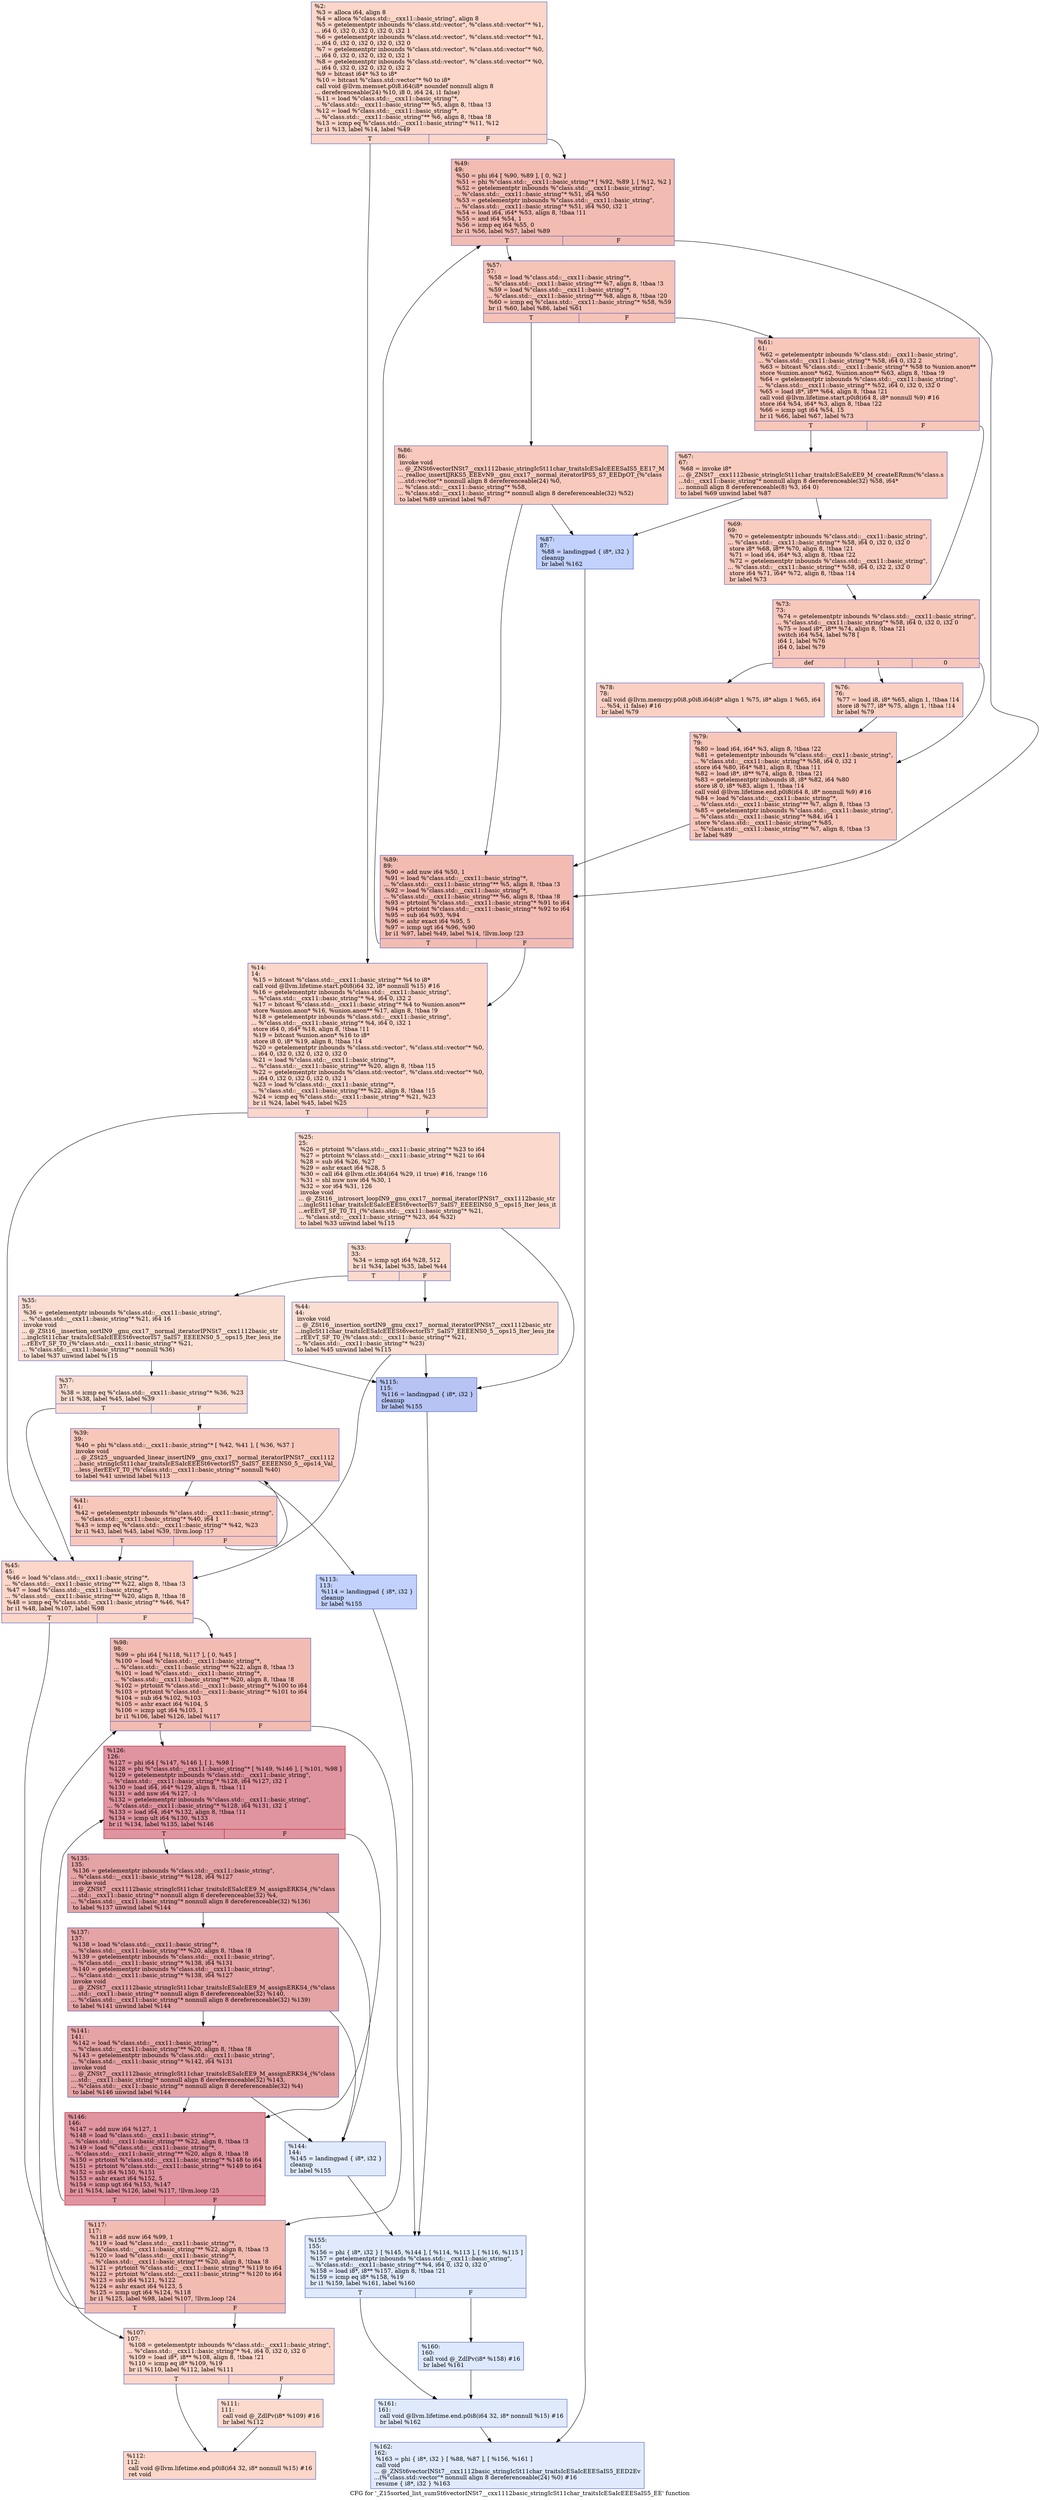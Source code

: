 digraph "CFG for '_Z15sorted_list_sumSt6vectorINSt7__cxx1112basic_stringIcSt11char_traitsIcESaIcEEESaIS5_EE' function" {
	label="CFG for '_Z15sorted_list_sumSt6vectorINSt7__cxx1112basic_stringIcSt11char_traitsIcESaIcEEESaIS5_EE' function";

	Node0x55ca99475120 [shape=record,color="#3d50c3ff", style=filled, fillcolor="#f6a38570",label="{%2:\l  %3 = alloca i64, align 8\l  %4 = alloca %\"class.std::__cxx11::basic_string\", align 8\l  %5 = getelementptr inbounds %\"class.std::vector\", %\"class.std::vector\"* %1,\l... i64 0, i32 0, i32 0, i32 0, i32 1\l  %6 = getelementptr inbounds %\"class.std::vector\", %\"class.std::vector\"* %1,\l... i64 0, i32 0, i32 0, i32 0, i32 0\l  %7 = getelementptr inbounds %\"class.std::vector\", %\"class.std::vector\"* %0,\l... i64 0, i32 0, i32 0, i32 0, i32 1\l  %8 = getelementptr inbounds %\"class.std::vector\", %\"class.std::vector\"* %0,\l... i64 0, i32 0, i32 0, i32 0, i32 2\l  %9 = bitcast i64* %3 to i8*\l  %10 = bitcast %\"class.std::vector\"* %0 to i8*\l  call void @llvm.memset.p0i8.i64(i8* noundef nonnull align 8\l... dereferenceable(24) %10, i8 0, i64 24, i1 false)\l  %11 = load %\"class.std::__cxx11::basic_string\"*,\l... %\"class.std::__cxx11::basic_string\"** %5, align 8, !tbaa !3\l  %12 = load %\"class.std::__cxx11::basic_string\"*,\l... %\"class.std::__cxx11::basic_string\"** %6, align 8, !tbaa !8\l  %13 = icmp eq %\"class.std::__cxx11::basic_string\"* %11, %12\l  br i1 %13, label %14, label %49\l|{<s0>T|<s1>F}}"];
	Node0x55ca99475120:s0 -> Node0x55ca99476fd0;
	Node0x55ca99475120:s1 -> Node0x55ca99477060;
	Node0x55ca99476fd0 [shape=record,color="#3d50c3ff", style=filled, fillcolor="#f6a38570",label="{%14:\l14:                                               \l  %15 = bitcast %\"class.std::__cxx11::basic_string\"* %4 to i8*\l  call void @llvm.lifetime.start.p0i8(i64 32, i8* nonnull %15) #16\l  %16 = getelementptr inbounds %\"class.std::__cxx11::basic_string\",\l... %\"class.std::__cxx11::basic_string\"* %4, i64 0, i32 2\l  %17 = bitcast %\"class.std::__cxx11::basic_string\"* %4 to %union.anon**\l  store %union.anon* %16, %union.anon** %17, align 8, !tbaa !9\l  %18 = getelementptr inbounds %\"class.std::__cxx11::basic_string\",\l... %\"class.std::__cxx11::basic_string\"* %4, i64 0, i32 1\l  store i64 0, i64* %18, align 8, !tbaa !11\l  %19 = bitcast %union.anon* %16 to i8*\l  store i8 0, i8* %19, align 8, !tbaa !14\l  %20 = getelementptr inbounds %\"class.std::vector\", %\"class.std::vector\"* %0,\l... i64 0, i32 0, i32 0, i32 0, i32 0\l  %21 = load %\"class.std::__cxx11::basic_string\"*,\l... %\"class.std::__cxx11::basic_string\"** %20, align 8, !tbaa !15\l  %22 = getelementptr inbounds %\"class.std::vector\", %\"class.std::vector\"* %0,\l... i64 0, i32 0, i32 0, i32 0, i32 1\l  %23 = load %\"class.std::__cxx11::basic_string\"*,\l... %\"class.std::__cxx11::basic_string\"** %22, align 8, !tbaa !15\l  %24 = icmp eq %\"class.std::__cxx11::basic_string\"* %21, %23\l  br i1 %24, label %45, label %25\l|{<s0>T|<s1>F}}"];
	Node0x55ca99476fd0:s0 -> Node0x55ca99478510;
	Node0x55ca99476fd0:s1 -> Node0x55ca994785a0;
	Node0x55ca994785a0 [shape=record,color="#3d50c3ff", style=filled, fillcolor="#f7ac8e70",label="{%25:\l25:                                               \l  %26 = ptrtoint %\"class.std::__cxx11::basic_string\"* %23 to i64\l  %27 = ptrtoint %\"class.std::__cxx11::basic_string\"* %21 to i64\l  %28 = sub i64 %26, %27\l  %29 = ashr exact i64 %28, 5\l  %30 = call i64 @llvm.ctlz.i64(i64 %29, i1 true) #16, !range !16\l  %31 = shl nuw nsw i64 %30, 1\l  %32 = xor i64 %31, 126\l  invoke void\l... @_ZSt16__introsort_loopIN9__gnu_cxx17__normal_iteratorIPNSt7__cxx1112basic_str\l...ingIcSt11char_traitsIcESaIcEEESt6vectorIS7_SaIS7_EEEElNS0_5__ops15_Iter_less_it\l...erEEvT_SF_T0_T1_(%\"class.std::__cxx11::basic_string\"* %21,\l... %\"class.std::__cxx11::basic_string\"* %23, i64 %32)\l          to label %33 unwind label %115\l}"];
	Node0x55ca994785a0 -> Node0x55ca994790b0;
	Node0x55ca994785a0 -> Node0x55ca99479140;
	Node0x55ca994790b0 [shape=record,color="#3d50c3ff", style=filled, fillcolor="#f7ac8e70",label="{%33:\l33:                                               \l  %34 = icmp sgt i64 %28, 512\l  br i1 %34, label %35, label %44\l|{<s0>T|<s1>F}}"];
	Node0x55ca994790b0:s0 -> Node0x55ca99479600;
	Node0x55ca994790b0:s1 -> Node0x55ca99479650;
	Node0x55ca99479600 [shape=record,color="#3d50c3ff", style=filled, fillcolor="#f7b59970",label="{%35:\l35:                                               \l  %36 = getelementptr inbounds %\"class.std::__cxx11::basic_string\",\l... %\"class.std::__cxx11::basic_string\"* %21, i64 16\l  invoke void\l... @_ZSt16__insertion_sortIN9__gnu_cxx17__normal_iteratorIPNSt7__cxx1112basic_str\l...ingIcSt11char_traitsIcESaIcEEESt6vectorIS7_SaIS7_EEEENS0_5__ops15_Iter_less_ite\l...rEEvT_SF_T0_(%\"class.std::__cxx11::basic_string\"* %21,\l... %\"class.std::__cxx11::basic_string\"* nonnull %36)\l          to label %37 unwind label %115\l}"];
	Node0x55ca99479600 -> Node0x55ca994797c0;
	Node0x55ca99479600 -> Node0x55ca99479140;
	Node0x55ca994797c0 [shape=record,color="#3d50c3ff", style=filled, fillcolor="#f7b59970",label="{%37:\l37:                                               \l  %38 = icmp eq %\"class.std::__cxx11::basic_string\"* %36, %23\l  br i1 %38, label %45, label %39\l|{<s0>T|<s1>F}}"];
	Node0x55ca994797c0:s0 -> Node0x55ca99478510;
	Node0x55ca994797c0:s1 -> Node0x55ca99479bd0;
	Node0x55ca99479bd0 [shape=record,color="#3d50c3ff", style=filled, fillcolor="#ec7f6370",label="{%39:\l39:                                               \l  %40 = phi %\"class.std::__cxx11::basic_string\"* [ %42, %41 ], [ %36, %37 ]\l  invoke void\l... @_ZSt25__unguarded_linear_insertIN9__gnu_cxx17__normal_iteratorIPNSt7__cxx1112\l...basic_stringIcSt11char_traitsIcESaIcEEESt6vectorIS7_SaIS7_EEEENS0_5__ops14_Val_\l...less_iterEEvT_T0_(%\"class.std::__cxx11::basic_string\"* nonnull %40)\l          to label %41 unwind label %113\l}"];
	Node0x55ca99479bd0 -> Node0x55ca99479d00;
	Node0x55ca99479bd0 -> Node0x55ca99479e40;
	Node0x55ca99479d00 [shape=record,color="#3d50c3ff", style=filled, fillcolor="#ec7f6370",label="{%41:\l41:                                               \l  %42 = getelementptr inbounds %\"class.std::__cxx11::basic_string\",\l... %\"class.std::__cxx11::basic_string\"* %40, i64 1\l  %43 = icmp eq %\"class.std::__cxx11::basic_string\"* %42, %23\l  br i1 %43, label %45, label %39, !llvm.loop !17\l|{<s0>T|<s1>F}}"];
	Node0x55ca99479d00:s0 -> Node0x55ca99478510;
	Node0x55ca99479d00:s1 -> Node0x55ca99479bd0;
	Node0x55ca99479650 [shape=record,color="#3d50c3ff", style=filled, fillcolor="#f7b59970",label="{%44:\l44:                                               \l  invoke void\l... @_ZSt16__insertion_sortIN9__gnu_cxx17__normal_iteratorIPNSt7__cxx1112basic_str\l...ingIcSt11char_traitsIcESaIcEEESt6vectorIS7_SaIS7_EEEENS0_5__ops15_Iter_less_ite\l...rEEvT_SF_T0_(%\"class.std::__cxx11::basic_string\"* %21,\l... %\"class.std::__cxx11::basic_string\"* %23)\l          to label %45 unwind label %115\l}"];
	Node0x55ca99479650 -> Node0x55ca99478510;
	Node0x55ca99479650 -> Node0x55ca99479140;
	Node0x55ca99478510 [shape=record,color="#3d50c3ff", style=filled, fillcolor="#f6a38570",label="{%45:\l45:                                               \l  %46 = load %\"class.std::__cxx11::basic_string\"*,\l... %\"class.std::__cxx11::basic_string\"** %22, align 8, !tbaa !3\l  %47 = load %\"class.std::__cxx11::basic_string\"*,\l... %\"class.std::__cxx11::basic_string\"** %20, align 8, !tbaa !8\l  %48 = icmp eq %\"class.std::__cxx11::basic_string\"* %46, %47\l  br i1 %48, label %107, label %98\l|{<s0>T|<s1>F}}"];
	Node0x55ca99478510:s0 -> Node0x55ca9947b320;
	Node0x55ca99478510:s1 -> Node0x55ca9947b370;
	Node0x55ca99477060 [shape=record,color="#3d50c3ff", style=filled, fillcolor="#e1675170",label="{%49:\l49:                                               \l  %50 = phi i64 [ %90, %89 ], [ 0, %2 ]\l  %51 = phi %\"class.std::__cxx11::basic_string\"* [ %92, %89 ], [ %12, %2 ]\l  %52 = getelementptr inbounds %\"class.std::__cxx11::basic_string\",\l... %\"class.std::__cxx11::basic_string\"* %51, i64 %50\l  %53 = getelementptr inbounds %\"class.std::__cxx11::basic_string\",\l... %\"class.std::__cxx11::basic_string\"* %51, i64 %50, i32 1\l  %54 = load i64, i64* %53, align 8, !tbaa !11\l  %55 = and i64 %54, 1\l  %56 = icmp eq i64 %55, 0\l  br i1 %56, label %57, label %89\l|{<s0>T|<s1>F}}"];
	Node0x55ca99477060:s0 -> Node0x55ca9947bf10;
	Node0x55ca99477060:s1 -> Node0x55ca9947b470;
	Node0x55ca9947bf10 [shape=record,color="#3d50c3ff", style=filled, fillcolor="#e8765c70",label="{%57:\l57:                                               \l  %58 = load %\"class.std::__cxx11::basic_string\"*,\l... %\"class.std::__cxx11::basic_string\"** %7, align 8, !tbaa !3\l  %59 = load %\"class.std::__cxx11::basic_string\"*,\l... %\"class.std::__cxx11::basic_string\"** %8, align 8, !tbaa !20\l  %60 = icmp eq %\"class.std::__cxx11::basic_string\"* %58, %59\l  br i1 %60, label %86, label %61\l|{<s0>T|<s1>F}}"];
	Node0x55ca9947bf10:s0 -> Node0x55ca9947c280;
	Node0x55ca9947bf10:s1 -> Node0x55ca9947c310;
	Node0x55ca9947c310 [shape=record,color="#3d50c3ff", style=filled, fillcolor="#ec7f6370",label="{%61:\l61:                                               \l  %62 = getelementptr inbounds %\"class.std::__cxx11::basic_string\",\l... %\"class.std::__cxx11::basic_string\"* %58, i64 0, i32 2\l  %63 = bitcast %\"class.std::__cxx11::basic_string\"* %58 to %union.anon**\l  store %union.anon* %62, %union.anon** %63, align 8, !tbaa !9\l  %64 = getelementptr inbounds %\"class.std::__cxx11::basic_string\",\l... %\"class.std::__cxx11::basic_string\"* %52, i64 0, i32 0, i32 0\l  %65 = load i8*, i8** %64, align 8, !tbaa !21\l  call void @llvm.lifetime.start.p0i8(i64 8, i8* nonnull %9) #16\l  store i64 %54, i64* %3, align 8, !tbaa !22\l  %66 = icmp ugt i64 %54, 15\l  br i1 %66, label %67, label %73\l|{<s0>T|<s1>F}}"];
	Node0x55ca9947c310:s0 -> Node0x55ca9947d4c0;
	Node0x55ca9947c310:s1 -> Node0x55ca9947d550;
	Node0x55ca9947d4c0 [shape=record,color="#3d50c3ff", style=filled, fillcolor="#f08b6e70",label="{%67:\l67:                                               \l  %68 = invoke i8*\l... @_ZNSt7__cxx1112basic_stringIcSt11char_traitsIcESaIcEE9_M_createERmm(%\"class.s\l...td::__cxx11::basic_string\"* nonnull align 8 dereferenceable(32) %58, i64*\l... nonnull align 8 dereferenceable(8) %3, i64 0)\l          to label %69 unwind label %87\l}"];
	Node0x55ca9947d4c0 -> Node0x55ca9947d780;
	Node0x55ca9947d4c0 -> Node0x55ca9947d7d0;
	Node0x55ca9947d780 [shape=record,color="#3d50c3ff", style=filled, fillcolor="#f08b6e70",label="{%69:\l69:                                               \l  %70 = getelementptr inbounds %\"class.std::__cxx11::basic_string\",\l... %\"class.std::__cxx11::basic_string\"* %58, i64 0, i32 0, i32 0\l  store i8* %68, i8** %70, align 8, !tbaa !21\l  %71 = load i64, i64* %3, align 8, !tbaa !22\l  %72 = getelementptr inbounds %\"class.std::__cxx11::basic_string\",\l... %\"class.std::__cxx11::basic_string\"* %58, i64 0, i32 2, i32 0\l  store i64 %71, i64* %72, align 8, !tbaa !14\l  br label %73\l}"];
	Node0x55ca9947d780 -> Node0x55ca9947d550;
	Node0x55ca9947d550 [shape=record,color="#3d50c3ff", style=filled, fillcolor="#ec7f6370",label="{%73:\l73:                                               \l  %74 = getelementptr inbounds %\"class.std::__cxx11::basic_string\",\l... %\"class.std::__cxx11::basic_string\"* %58, i64 0, i32 0, i32 0\l  %75 = load i8*, i8** %74, align 8, !tbaa !21\l  switch i64 %54, label %78 [\l    i64 1, label %76\l    i64 0, label %79\l  ]\l|{<s0>def|<s1>1|<s2>0}}"];
	Node0x55ca9947d550:s0 -> Node0x55ca9947d690;
	Node0x55ca9947d550:s1 -> Node0x55ca9947f270;
	Node0x55ca9947d550:s2 -> Node0x55ca9947f2c0;
	Node0x55ca9947f270 [shape=record,color="#3d50c3ff", style=filled, fillcolor="#f3947570",label="{%76:\l76:                                               \l  %77 = load i8, i8* %65, align 1, !tbaa !14\l  store i8 %77, i8* %75, align 1, !tbaa !14\l  br label %79\l}"];
	Node0x55ca9947f270 -> Node0x55ca9947f2c0;
	Node0x55ca9947d690 [shape=record,color="#3d50c3ff", style=filled, fillcolor="#f3947570",label="{%78:\l78:                                               \l  call void @llvm.memcpy.p0i8.p0i8.i64(i8* align 1 %75, i8* align 1 %65, i64\l... %54, i1 false) #16\l  br label %79\l}"];
	Node0x55ca9947d690 -> Node0x55ca9947f2c0;
	Node0x55ca9947f2c0 [shape=record,color="#3d50c3ff", style=filled, fillcolor="#ec7f6370",label="{%79:\l79:                                               \l  %80 = load i64, i64* %3, align 8, !tbaa !22\l  %81 = getelementptr inbounds %\"class.std::__cxx11::basic_string\",\l... %\"class.std::__cxx11::basic_string\"* %58, i64 0, i32 1\l  store i64 %80, i64* %81, align 8, !tbaa !11\l  %82 = load i8*, i8** %74, align 8, !tbaa !21\l  %83 = getelementptr inbounds i8, i8* %82, i64 %80\l  store i8 0, i8* %83, align 1, !tbaa !14\l  call void @llvm.lifetime.end.p0i8(i64 8, i8* nonnull %9) #16\l  %84 = load %\"class.std::__cxx11::basic_string\"*,\l... %\"class.std::__cxx11::basic_string\"** %7, align 8, !tbaa !3\l  %85 = getelementptr inbounds %\"class.std::__cxx11::basic_string\",\l... %\"class.std::__cxx11::basic_string\"* %84, i64 1\l  store %\"class.std::__cxx11::basic_string\"* %85,\l... %\"class.std::__cxx11::basic_string\"** %7, align 8, !tbaa !3\l  br label %89\l}"];
	Node0x55ca9947f2c0 -> Node0x55ca9947b470;
	Node0x55ca9947c280 [shape=record,color="#3d50c3ff", style=filled, fillcolor="#ef886b70",label="{%86:\l86:                                               \l  invoke void\l... @_ZNSt6vectorINSt7__cxx1112basic_stringIcSt11char_traitsIcESaIcEEESaIS5_EE17_M\l..._realloc_insertIJRKS5_EEEvN9__gnu_cxx17__normal_iteratorIPS5_S7_EEDpOT_(%\"class\l....std::vector\"* nonnull align 8 dereferenceable(24) %0,\l... %\"class.std::__cxx11::basic_string\"* %58,\l... %\"class.std::__cxx11::basic_string\"* nonnull align 8 dereferenceable(32) %52)\l          to label %89 unwind label %87\l}"];
	Node0x55ca9947c280 -> Node0x55ca9947b470;
	Node0x55ca9947c280 -> Node0x55ca9947d7d0;
	Node0x55ca9947d7d0 [shape=record,color="#3d50c3ff", style=filled, fillcolor="#7396f570",label="{%87:\l87:                                               \l  %88 = landingpad \{ i8*, i32 \}\l          cleanup\l  br label %162\l}"];
	Node0x55ca9947d7d0 -> Node0x55ca99480560;
	Node0x55ca9947b470 [shape=record,color="#3d50c3ff", style=filled, fillcolor="#e1675170",label="{%89:\l89:                                               \l  %90 = add nuw i64 %50, 1\l  %91 = load %\"class.std::__cxx11::basic_string\"*,\l... %\"class.std::__cxx11::basic_string\"** %5, align 8, !tbaa !3\l  %92 = load %\"class.std::__cxx11::basic_string\"*,\l... %\"class.std::__cxx11::basic_string\"** %6, align 8, !tbaa !8\l  %93 = ptrtoint %\"class.std::__cxx11::basic_string\"* %91 to i64\l  %94 = ptrtoint %\"class.std::__cxx11::basic_string\"* %92 to i64\l  %95 = sub i64 %93, %94\l  %96 = ashr exact i64 %95, 5\l  %97 = icmp ugt i64 %96, %90\l  br i1 %97, label %49, label %14, !llvm.loop !23\l|{<s0>T|<s1>F}}"];
	Node0x55ca9947b470:s0 -> Node0x55ca99477060;
	Node0x55ca9947b470:s1 -> Node0x55ca99476fd0;
	Node0x55ca9947b370 [shape=record,color="#3d50c3ff", style=filled, fillcolor="#e1675170",label="{%98:\l98:                                               \l  %99 = phi i64 [ %118, %117 ], [ 0, %45 ]\l  %100 = load %\"class.std::__cxx11::basic_string\"*,\l... %\"class.std::__cxx11::basic_string\"** %22, align 8, !tbaa !3\l  %101 = load %\"class.std::__cxx11::basic_string\"*,\l... %\"class.std::__cxx11::basic_string\"** %20, align 8, !tbaa !8\l  %102 = ptrtoint %\"class.std::__cxx11::basic_string\"* %100 to i64\l  %103 = ptrtoint %\"class.std::__cxx11::basic_string\"* %101 to i64\l  %104 = sub i64 %102, %103\l  %105 = ashr exact i64 %104, 5\l  %106 = icmp ugt i64 %105, 1\l  br i1 %106, label %126, label %117\l|{<s0>T|<s1>F}}"];
	Node0x55ca9947b370:s0 -> Node0x55ca99480fc0;
	Node0x55ca9947b370:s1 -> Node0x55ca99480b50;
	Node0x55ca9947b320 [shape=record,color="#3d50c3ff", style=filled, fillcolor="#f6a38570",label="{%107:\l107:                                              \l  %108 = getelementptr inbounds %\"class.std::__cxx11::basic_string\",\l... %\"class.std::__cxx11::basic_string\"* %4, i64 0, i32 0, i32 0\l  %109 = load i8*, i8** %108, align 8, !tbaa !21\l  %110 = icmp eq i8* %109, %19\l  br i1 %110, label %112, label %111\l|{<s0>T|<s1>F}}"];
	Node0x55ca9947b320:s0 -> Node0x55ca994812a0;
	Node0x55ca9947b320:s1 -> Node0x55ca994812f0;
	Node0x55ca994812f0 [shape=record,color="#3d50c3ff", style=filled, fillcolor="#f7ac8e70",label="{%111:\l111:                                              \l  call void @_ZdlPv(i8* %109) #16\l  br label %112\l}"];
	Node0x55ca994812f0 -> Node0x55ca994812a0;
	Node0x55ca994812a0 [shape=record,color="#3d50c3ff", style=filled, fillcolor="#f6a38570",label="{%112:\l112:                                              \l  call void @llvm.lifetime.end.p0i8(i64 32, i8* nonnull %15) #16\l  ret void\l}"];
	Node0x55ca99479e40 [shape=record,color="#3d50c3ff", style=filled, fillcolor="#7396f570",label="{%113:\l113:                                              \l  %114 = landingpad \{ i8*, i32 \}\l          cleanup\l  br label %155\l}"];
	Node0x55ca99479e40 -> Node0x55ca99481830;
	Node0x55ca99479140 [shape=record,color="#3d50c3ff", style=filled, fillcolor="#5b7ae570",label="{%115:\l115:                                              \l  %116 = landingpad \{ i8*, i32 \}\l          cleanup\l  br label %155\l}"];
	Node0x55ca99479140 -> Node0x55ca99481830;
	Node0x55ca99480b50 [shape=record,color="#3d50c3ff", style=filled, fillcolor="#e1675170",label="{%117:\l117:                                              \l  %118 = add nuw i64 %99, 1\l  %119 = load %\"class.std::__cxx11::basic_string\"*,\l... %\"class.std::__cxx11::basic_string\"** %22, align 8, !tbaa !3\l  %120 = load %\"class.std::__cxx11::basic_string\"*,\l... %\"class.std::__cxx11::basic_string\"** %20, align 8, !tbaa !8\l  %121 = ptrtoint %\"class.std::__cxx11::basic_string\"* %119 to i64\l  %122 = ptrtoint %\"class.std::__cxx11::basic_string\"* %120 to i64\l  %123 = sub i64 %121, %122\l  %124 = ashr exact i64 %123, 5\l  %125 = icmp ugt i64 %124, %118\l  br i1 %125, label %98, label %107, !llvm.loop !24\l|{<s0>T|<s1>F}}"];
	Node0x55ca99480b50:s0 -> Node0x55ca9947b370;
	Node0x55ca99480b50:s1 -> Node0x55ca9947b320;
	Node0x55ca99480fc0 [shape=record,color="#b70d28ff", style=filled, fillcolor="#b70d2870",label="{%126:\l126:                                              \l  %127 = phi i64 [ %147, %146 ], [ 1, %98 ]\l  %128 = phi %\"class.std::__cxx11::basic_string\"* [ %149, %146 ], [ %101, %98 ]\l  %129 = getelementptr inbounds %\"class.std::__cxx11::basic_string\",\l... %\"class.std::__cxx11::basic_string\"* %128, i64 %127, i32 1\l  %130 = load i64, i64* %129, align 8, !tbaa !11\l  %131 = add nsw i64 %127, -1\l  %132 = getelementptr inbounds %\"class.std::__cxx11::basic_string\",\l... %\"class.std::__cxx11::basic_string\"* %128, i64 %131, i32 1\l  %133 = load i64, i64* %132, align 8, !tbaa !11\l  %134 = icmp ult i64 %130, %133\l  br i1 %134, label %135, label %146\l|{<s0>T|<s1>F}}"];
	Node0x55ca99480fc0:s0 -> Node0x55ca99482c40;
	Node0x55ca99480fc0:s1 -> Node0x55ca99481f00;
	Node0x55ca99482c40 [shape=record,color="#3d50c3ff", style=filled, fillcolor="#c32e3170",label="{%135:\l135:                                              \l  %136 = getelementptr inbounds %\"class.std::__cxx11::basic_string\",\l... %\"class.std::__cxx11::basic_string\"* %128, i64 %127\l  invoke void\l... @_ZNSt7__cxx1112basic_stringIcSt11char_traitsIcESaIcEE9_M_assignERKS4_(%\"class\l....std::__cxx11::basic_string\"* nonnull align 8 dereferenceable(32) %4,\l... %\"class.std::__cxx11::basic_string\"* nonnull align 8 dereferenceable(32) %136)\l          to label %137 unwind label %144\l}"];
	Node0x55ca99482c40 -> Node0x55ca99482e30;
	Node0x55ca99482c40 -> Node0x55ca99482e80;
	Node0x55ca99482e30 [shape=record,color="#3d50c3ff", style=filled, fillcolor="#c32e3170",label="{%137:\l137:                                              \l  %138 = load %\"class.std::__cxx11::basic_string\"*,\l... %\"class.std::__cxx11::basic_string\"** %20, align 8, !tbaa !8\l  %139 = getelementptr inbounds %\"class.std::__cxx11::basic_string\",\l... %\"class.std::__cxx11::basic_string\"* %138, i64 %131\l  %140 = getelementptr inbounds %\"class.std::__cxx11::basic_string\",\l... %\"class.std::__cxx11::basic_string\"* %138, i64 %127\l  invoke void\l... @_ZNSt7__cxx1112basic_stringIcSt11char_traitsIcESaIcEE9_M_assignERKS4_(%\"class\l....std::__cxx11::basic_string\"* nonnull align 8 dereferenceable(32) %140,\l... %\"class.std::__cxx11::basic_string\"* nonnull align 8 dereferenceable(32) %139)\l          to label %141 unwind label %144\l}"];
	Node0x55ca99482e30 -> Node0x55ca99483380;
	Node0x55ca99482e30 -> Node0x55ca99482e80;
	Node0x55ca99483380 [shape=record,color="#3d50c3ff", style=filled, fillcolor="#c32e3170",label="{%141:\l141:                                              \l  %142 = load %\"class.std::__cxx11::basic_string\"*,\l... %\"class.std::__cxx11::basic_string\"** %20, align 8, !tbaa !8\l  %143 = getelementptr inbounds %\"class.std::__cxx11::basic_string\",\l... %\"class.std::__cxx11::basic_string\"* %142, i64 %131\l  invoke void\l... @_ZNSt7__cxx1112basic_stringIcSt11char_traitsIcESaIcEE9_M_assignERKS4_(%\"class\l....std::__cxx11::basic_string\"* nonnull align 8 dereferenceable(32) %143,\l... %\"class.std::__cxx11::basic_string\"* nonnull align 8 dereferenceable(32) %4)\l          to label %146 unwind label %144\l}"];
	Node0x55ca99483380 -> Node0x55ca99481f00;
	Node0x55ca99483380 -> Node0x55ca99482e80;
	Node0x55ca99482e80 [shape=record,color="#3d50c3ff", style=filled, fillcolor="#b9d0f970",label="{%144:\l144:                                              \l  %145 = landingpad \{ i8*, i32 \}\l          cleanup\l  br label %155\l}"];
	Node0x55ca99482e80 -> Node0x55ca99481830;
	Node0x55ca99481f00 [shape=record,color="#b70d28ff", style=filled, fillcolor="#b70d2870",label="{%146:\l146:                                              \l  %147 = add nuw i64 %127, 1\l  %148 = load %\"class.std::__cxx11::basic_string\"*,\l... %\"class.std::__cxx11::basic_string\"** %22, align 8, !tbaa !3\l  %149 = load %\"class.std::__cxx11::basic_string\"*,\l... %\"class.std::__cxx11::basic_string\"** %20, align 8, !tbaa !8\l  %150 = ptrtoint %\"class.std::__cxx11::basic_string\"* %148 to i64\l  %151 = ptrtoint %\"class.std::__cxx11::basic_string\"* %149 to i64\l  %152 = sub i64 %150, %151\l  %153 = ashr exact i64 %152, 5\l  %154 = icmp ugt i64 %153, %147\l  br i1 %154, label %126, label %117, !llvm.loop !25\l|{<s0>T|<s1>F}}"];
	Node0x55ca99481f00:s0 -> Node0x55ca99480fc0;
	Node0x55ca99481f00:s1 -> Node0x55ca99480b50;
	Node0x55ca99481830 [shape=record,color="#3d50c3ff", style=filled, fillcolor="#b9d0f970",label="{%155:\l155:                                              \l  %156 = phi \{ i8*, i32 \} [ %145, %144 ], [ %114, %113 ], [ %116, %115 ]\l  %157 = getelementptr inbounds %\"class.std::__cxx11::basic_string\",\l... %\"class.std::__cxx11::basic_string\"* %4, i64 0, i32 0, i32 0\l  %158 = load i8*, i8** %157, align 8, !tbaa !21\l  %159 = icmp eq i8* %158, %19\l  br i1 %159, label %161, label %160\l|{<s0>T|<s1>F}}"];
	Node0x55ca99481830:s0 -> Node0x55ca99483fd0;
	Node0x55ca99481830:s1 -> Node0x55ca99484020;
	Node0x55ca99484020 [shape=record,color="#3d50c3ff", style=filled, fillcolor="#b2ccfb70",label="{%160:\l160:                                              \l  call void @_ZdlPv(i8* %158) #16\l  br label %161\l}"];
	Node0x55ca99484020 -> Node0x55ca99483fd0;
	Node0x55ca99483fd0 [shape=record,color="#3d50c3ff", style=filled, fillcolor="#b9d0f970",label="{%161:\l161:                                              \l  call void @llvm.lifetime.end.p0i8(i64 32, i8* nonnull %15) #16\l  br label %162\l}"];
	Node0x55ca99483fd0 -> Node0x55ca99480560;
	Node0x55ca99480560 [shape=record,color="#3d50c3ff", style=filled, fillcolor="#b9d0f970",label="{%162:\l162:                                              \l  %163 = phi \{ i8*, i32 \} [ %88, %87 ], [ %156, %161 ]\l  call void\l... @_ZNSt6vectorINSt7__cxx1112basic_stringIcSt11char_traitsIcESaIcEEESaIS5_EED2Ev\l...(%\"class.std::vector\"* nonnull align 8 dereferenceable(24) %0) #16\l  resume \{ i8*, i32 \} %163\l}"];
}
